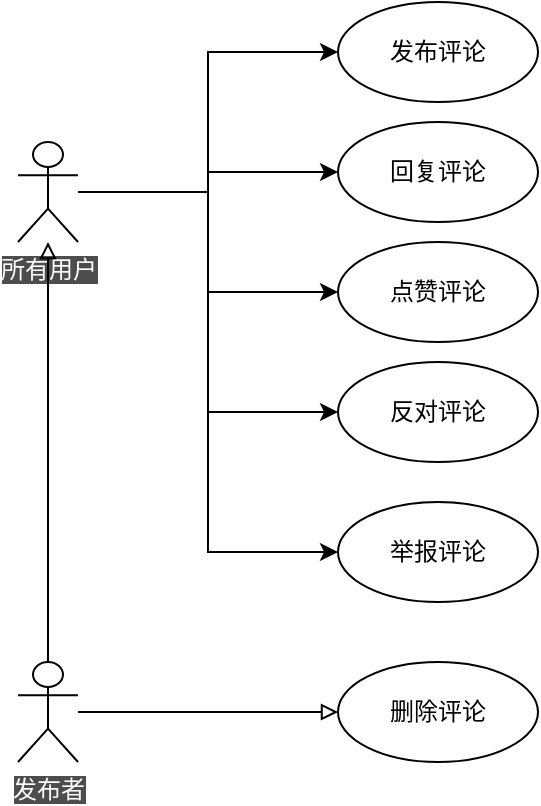 <mxfile version="13.1.3">
    <diagram id="6hGFLwfOUW9BJ-s0fimq" name="Page-1">
        <mxGraphModel dx="1378" dy="860" grid="1" gridSize="10" guides="1" tooltips="1" connect="1" arrows="1" fold="1" page="1" pageScale="1" pageWidth="1169" pageHeight="1654" math="0" shadow="0">
            <root>
                <mxCell id="0"/>
                <mxCell id="1" parent="0"/>
                <mxCell id="13" style="edgeStyle=orthogonalEdgeStyle;rounded=0;orthogonalLoop=1;jettySize=auto;html=1;entryX=0;entryY=0.5;entryDx=0;entryDy=0;" edge="1" parent="1" source="2" target="7">
                    <mxGeometry relative="1" as="geometry"/>
                </mxCell>
                <mxCell id="14" style="edgeStyle=orthogonalEdgeStyle;rounded=0;orthogonalLoop=1;jettySize=auto;html=1;entryX=0;entryY=0.5;entryDx=0;entryDy=0;" edge="1" parent="1" source="2" target="8">
                    <mxGeometry relative="1" as="geometry"/>
                </mxCell>
                <mxCell id="15" style="edgeStyle=orthogonalEdgeStyle;rounded=0;orthogonalLoop=1;jettySize=auto;html=1;" edge="1" parent="1" source="2" target="9">
                    <mxGeometry relative="1" as="geometry"/>
                </mxCell>
                <mxCell id="16" style="edgeStyle=orthogonalEdgeStyle;rounded=0;orthogonalLoop=1;jettySize=auto;html=1;entryX=0;entryY=0.5;entryDx=0;entryDy=0;" edge="1" parent="1" source="2" target="10">
                    <mxGeometry relative="1" as="geometry"/>
                </mxCell>
                <mxCell id="17" style="edgeStyle=orthogonalEdgeStyle;rounded=0;orthogonalLoop=1;jettySize=auto;html=1;entryX=0;entryY=0.5;entryDx=0;entryDy=0;" edge="1" parent="1" source="2" target="11">
                    <mxGeometry relative="1" as="geometry"/>
                </mxCell>
                <mxCell id="2" value="&lt;font color=&quot;#ffffff&quot; style=&quot;background-color: rgb(77 , 77 , 77)&quot;&gt;所有用户&lt;/font&gt;" style="shape=umlActor;verticalLabelPosition=bottom;labelBackgroundColor=#ffffff;verticalAlign=top;html=1;outlineConnect=0;" vertex="1" parent="1">
                    <mxGeometry x="70" y="140" width="30" height="50" as="geometry"/>
                </mxCell>
                <mxCell id="7" value="发布评论" style="ellipse;whiteSpace=wrap;html=1;" vertex="1" parent="1">
                    <mxGeometry x="230" y="70" width="100" height="50" as="geometry"/>
                </mxCell>
                <mxCell id="8" value="回复评论" style="ellipse;whiteSpace=wrap;html=1;" vertex="1" parent="1">
                    <mxGeometry x="230" y="130" width="100" height="50" as="geometry"/>
                </mxCell>
                <mxCell id="9" value="点赞评论" style="ellipse;whiteSpace=wrap;html=1;" vertex="1" parent="1">
                    <mxGeometry x="230" y="190" width="100" height="50" as="geometry"/>
                </mxCell>
                <mxCell id="10" value="反对评论" style="ellipse;whiteSpace=wrap;html=1;" vertex="1" parent="1">
                    <mxGeometry x="230" y="250" width="100" height="50" as="geometry"/>
                </mxCell>
                <mxCell id="11" value="举报评论" style="ellipse;whiteSpace=wrap;html=1;" vertex="1" parent="1">
                    <mxGeometry x="230" y="320" width="100" height="50" as="geometry"/>
                </mxCell>
                <mxCell id="12" value="删除评论" style="ellipse;whiteSpace=wrap;html=1;" vertex="1" parent="1">
                    <mxGeometry x="230" y="400" width="100" height="50" as="geometry"/>
                </mxCell>
                <mxCell id="21" style="edgeStyle=orthogonalEdgeStyle;rounded=0;orthogonalLoop=1;jettySize=auto;html=1;exitX=0.5;exitY=0;exitDx=0;exitDy=0;exitPerimeter=0;endArrow=block;endFill=0;" edge="1" parent="1" source="20" target="2">
                    <mxGeometry relative="1" as="geometry"/>
                </mxCell>
                <mxCell id="23" style="edgeStyle=orthogonalEdgeStyle;rounded=0;orthogonalLoop=1;jettySize=auto;html=1;entryX=0;entryY=0.5;entryDx=0;entryDy=0;endArrow=block;endFill=0;" edge="1" parent="1" source="20" target="12">
                    <mxGeometry relative="1" as="geometry"/>
                </mxCell>
                <mxCell id="20" value="&lt;font color=&quot;#ffffff&quot; style=&quot;background-color: rgb(77 , 77 , 77)&quot;&gt;发布者&lt;/font&gt;" style="shape=umlActor;verticalLabelPosition=bottom;labelBackgroundColor=#ffffff;verticalAlign=top;html=1;outlineConnect=0;" vertex="1" parent="1">
                    <mxGeometry x="70" y="400" width="30" height="50" as="geometry"/>
                </mxCell>
            </root>
        </mxGraphModel>
    </diagram>
</mxfile>